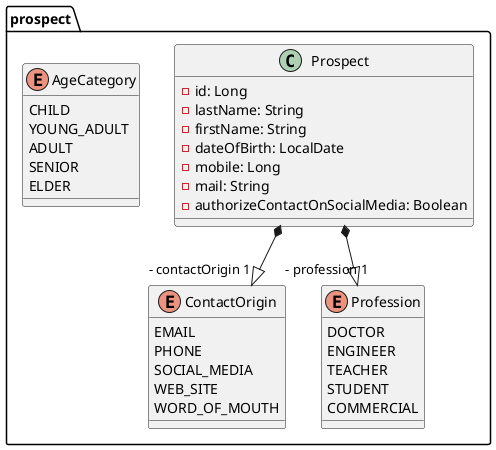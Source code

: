 @startuml dc
package prospect {
    class Prospect {
        - id: Long
        - lastName: String
        - firstName: String
        - dateOfBirth: LocalDate
        - mobile: Long
        - mail: String
        - authorizeContactOnSocialMedia: Boolean
    }
    Prospect *--|> "- contactOrigin 1" ContactOrigin
    Prospect *--|> "- profession 1" Profession

    enum ContactOrigin {
        EMAIL
        PHONE
        SOCIAL_MEDIA
        WEB_SITE
        WORD_OF_MOUTH
    }

    enum Profession {
        DOCTOR
        ENGINEER
        TEACHER
        STUDENT
        COMMERCIAL
    }

    enum AgeCategory {
        CHILD
        YOUNG_ADULT
        ADULT
        SENIOR
        ELDER
    }
}
@enduml